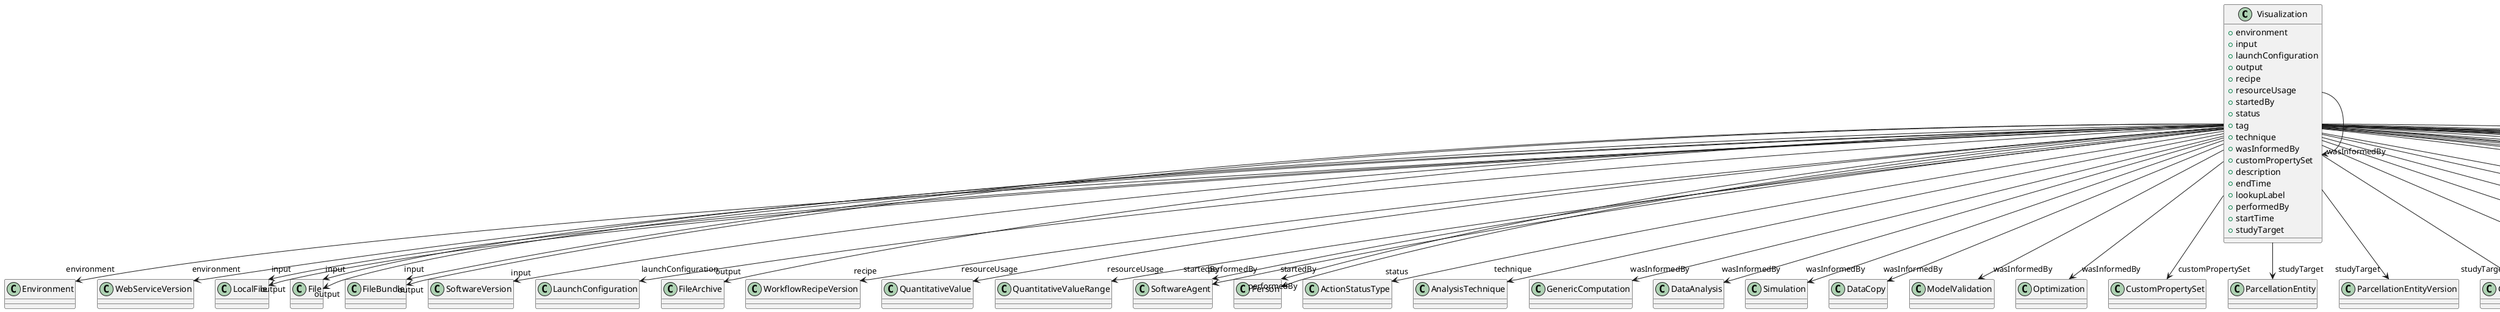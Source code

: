 @startuml
class Visualization {
+environment
+input
+launchConfiguration
+output
+recipe
+resourceUsage
+startedBy
+status
+tag
+technique
+wasInformedBy
+customPropertySet
+description
+endTime
+lookupLabel
+performedBy
+startTime
+studyTarget

}
Visualization -d-> "environment" Environment
Visualization -d-> "environment" WebServiceVersion
Visualization -d-> "input" LocalFile
Visualization -d-> "input" File
Visualization -d-> "input" FileBundle
Visualization -d-> "input" SoftwareVersion
Visualization -d-> "launchConfiguration" LaunchConfiguration
Visualization -d-> "output" LocalFile
Visualization -d-> "output" File
Visualization -d-> "output" FileArchive
Visualization -d-> "output" FileBundle
Visualization -d-> "recipe" WorkflowRecipeVersion
Visualization -d-> "resourceUsage" QuantitativeValue
Visualization -d-> "resourceUsage" QuantitativeValueRange
Visualization -d-> "startedBy" SoftwareAgent
Visualization -d-> "startedBy" Person
Visualization -d-> "status" ActionStatusType
Visualization -d-> "technique" AnalysisTechnique
Visualization -d-> "wasInformedBy" Visualization
Visualization -d-> "wasInformedBy" GenericComputation
Visualization -d-> "wasInformedBy" DataAnalysis
Visualization -d-> "wasInformedBy" Simulation
Visualization -d-> "wasInformedBy" DataCopy
Visualization -d-> "wasInformedBy" ModelValidation
Visualization -d-> "wasInformedBy" Optimization
Visualization -d-> "customPropertySet" CustomPropertySet
Visualization -d-> "performedBy" SoftwareAgent
Visualization -d-> "performedBy" Person
Visualization -d-> "studyTarget" ParcellationEntity
Visualization -d-> "studyTarget" ParcellationEntityVersion
Visualization -d-> "studyTarget" CustomAnatomicalEntity
Visualization -d-> "studyTarget" GeneticStrainType
Visualization -d-> "studyTarget" TissueSampleType
Visualization -d-> "studyTarget" OpticalStimulusType
Visualization -d-> "studyTarget" OrganismSystem
Visualization -d-> "studyTarget" VisualStimulusType
Visualization -d-> "studyTarget" Disease
Visualization -d-> "studyTarget" CellType
Visualization -d-> "studyTarget" Species
Visualization -d-> "studyTarget" BiologicalSex
Visualization -d-> "studyTarget" Handedness
Visualization -d-> "studyTarget" OrganismSubstance
Visualization -d-> "studyTarget" BreedingType
Visualization -d-> "studyTarget" OlfactoryStimulusType
Visualization -d-> "studyTarget" TermSuggestion
Visualization -d-> "studyTarget" AuditoryStimulusType
Visualization -d-> "studyTarget" TactileStimulusType
Visualization -d-> "studyTarget" ElectricalStimulusType
Visualization -d-> "studyTarget" UBERONParcellation
Visualization -d-> "studyTarget" Organ
Visualization -d-> "studyTarget" DiseaseModel
Visualization -d-> "studyTarget" BiologicalOrder
Visualization -d-> "studyTarget" SubcellularEntity
Visualization -d-> "studyTarget" GustatoryStimulusType
Visualization -d-> "studyTarget" CellCultureType
Visualization -d-> "studyTarget" MolecularEntity

@enduml